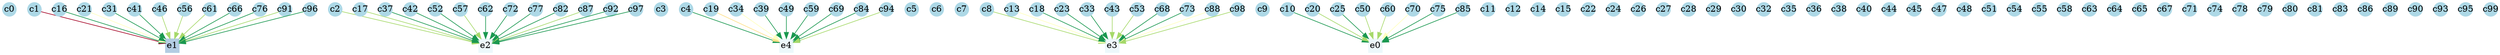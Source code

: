digraph G {
	splines=false;
	c0[shape=circle, color=lightblue,style=filled ,height=0.30, width=0.30, fixedsize=true,];
	c1[shape=circle, color=lightblue,style=filled ,height=0.30, width=0.30, fixedsize=true,];
	c2[shape=circle, color=lightblue,style=filled ,height=0.30, width=0.30, fixedsize=true,];
	c3[shape=circle, color=lightblue,style=filled ,height=0.30, width=0.30, fixedsize=true,];
	c4[shape=circle, color=lightblue,style=filled ,height=0.30, width=0.30, fixedsize=true,];
	c5[shape=circle, color=lightblue,style=filled ,height=0.30, width=0.30, fixedsize=true,];
	c6[shape=circle, color=lightblue,style=filled ,height=0.30, width=0.30, fixedsize=true,];
	c7[shape=circle, color=lightblue,style=filled ,height=0.30, width=0.30, fixedsize=true,];
	c8[shape=circle, color=lightblue,style=filled ,height=0.30, width=0.30, fixedsize=true,];
	c9[shape=circle, color=lightblue,style=filled ,height=0.30, width=0.30, fixedsize=true,];
	c10[shape=circle, color=lightblue,style=filled ,height=0.30, width=0.30, fixedsize=true,];
	c11[shape=circle, color=lightblue,style=filled ,height=0.30, width=0.30, fixedsize=true,];
	c12[shape=circle, color=lightblue,style=filled ,height=0.30, width=0.30, fixedsize=true,];
	c13[shape=circle, color=lightblue,style=filled ,height=0.30, width=0.30, fixedsize=true,];
	c14[shape=circle, color=lightblue,style=filled ,height=0.30, width=0.30, fixedsize=true,];
	c15[shape=circle, color=lightblue,style=filled ,height=0.30, width=0.30, fixedsize=true,];
	c16[shape=circle, color=lightblue,style=filled ,height=0.30, width=0.30, fixedsize=true,];
	c17[shape=circle, color=lightblue,style=filled ,height=0.30, width=0.30, fixedsize=true,];
	c18[shape=circle, color=lightblue,style=filled ,height=0.30, width=0.30, fixedsize=true,];
	c19[shape=circle, color=lightblue,style=filled ,height=0.30, width=0.30, fixedsize=true,];
	c20[shape=circle, color=lightblue,style=filled ,height=0.30, width=0.30, fixedsize=true,];
	c21[shape=circle, color=lightblue,style=filled ,height=0.30, width=0.30, fixedsize=true,];
	c22[shape=circle, color=lightblue,style=filled ,height=0.30, width=0.30, fixedsize=true,];
	c23[shape=circle, color=lightblue,style=filled ,height=0.30, width=0.30, fixedsize=true,];
	c24[shape=circle, color=lightblue,style=filled ,height=0.30, width=0.30, fixedsize=true,];
	c25[shape=circle, color=lightblue,style=filled ,height=0.30, width=0.30, fixedsize=true,];
	c26[shape=circle, color=lightblue,style=filled ,height=0.30, width=0.30, fixedsize=true,];
	c27[shape=circle, color=lightblue,style=filled ,height=0.30, width=0.30, fixedsize=true,];
	c28[shape=circle, color=lightblue,style=filled ,height=0.30, width=0.30, fixedsize=true,];
	c29[shape=circle, color=lightblue,style=filled ,height=0.30, width=0.30, fixedsize=true,];
	c30[shape=circle, color=lightblue,style=filled ,height=0.30, width=0.30, fixedsize=true,];
	c31[shape=circle, color=lightblue,style=filled ,height=0.30, width=0.30, fixedsize=true,];
	c32[shape=circle, color=lightblue,style=filled ,height=0.30, width=0.30, fixedsize=true,];
	c33[shape=circle, color=lightblue,style=filled ,height=0.30, width=0.30, fixedsize=true,];
	c34[shape=circle, color=lightblue,style=filled ,height=0.30, width=0.30, fixedsize=true,];
	c35[shape=circle, color=lightblue,style=filled ,height=0.30, width=0.30, fixedsize=true,];
	c36[shape=circle, color=lightblue,style=filled ,height=0.30, width=0.30, fixedsize=true,];
	c37[shape=circle, color=lightblue,style=filled ,height=0.30, width=0.30, fixedsize=true,];
	c38[shape=circle, color=lightblue,style=filled ,height=0.30, width=0.30, fixedsize=true,];
	c39[shape=circle, color=lightblue,style=filled ,height=0.30, width=0.30, fixedsize=true,];
	c40[shape=circle, color=lightblue,style=filled ,height=0.30, width=0.30, fixedsize=true,];
	c41[shape=circle, color=lightblue,style=filled ,height=0.30, width=0.30, fixedsize=true,];
	c42[shape=circle, color=lightblue,style=filled ,height=0.30, width=0.30, fixedsize=true,];
	c43[shape=circle, color=lightblue,style=filled ,height=0.30, width=0.30, fixedsize=true,];
	c44[shape=circle, color=lightblue,style=filled ,height=0.30, width=0.30, fixedsize=true,];
	c45[shape=circle, color=lightblue,style=filled ,height=0.30, width=0.30, fixedsize=true,];
	c46[shape=circle, color=lightblue,style=filled ,height=0.30, width=0.30, fixedsize=true,];
	c47[shape=circle, color=lightblue,style=filled ,height=0.30, width=0.30, fixedsize=true,];
	c48[shape=circle, color=lightblue,style=filled ,height=0.30, width=0.30, fixedsize=true,];
	c49[shape=circle, color=lightblue,style=filled ,height=0.30, width=0.30, fixedsize=true,];
	c50[shape=circle, color=lightblue,style=filled ,height=0.30, width=0.30, fixedsize=true,];
	c51[shape=circle, color=lightblue,style=filled ,height=0.30, width=0.30, fixedsize=true,];
	c52[shape=circle, color=lightblue,style=filled ,height=0.30, width=0.30, fixedsize=true,];
	c53[shape=circle, color=lightblue,style=filled ,height=0.30, width=0.30, fixedsize=true,];
	c54[shape=circle, color=lightblue,style=filled ,height=0.30, width=0.30, fixedsize=true,];
	c55[shape=circle, color=lightblue,style=filled ,height=0.30, width=0.30, fixedsize=true,];
	c56[shape=circle, color=lightblue,style=filled ,height=0.30, width=0.30, fixedsize=true,];
	c57[shape=circle, color=lightblue,style=filled ,height=0.30, width=0.30, fixedsize=true,];
	c58[shape=circle, color=lightblue,style=filled ,height=0.30, width=0.30, fixedsize=true,];
	c59[shape=circle, color=lightblue,style=filled ,height=0.30, width=0.30, fixedsize=true,];
	c60[shape=circle, color=lightblue,style=filled ,height=0.30, width=0.30, fixedsize=true,];
	c61[shape=circle, color=lightblue,style=filled ,height=0.30, width=0.30, fixedsize=true,];
	c62[shape=circle, color=lightblue,style=filled ,height=0.30, width=0.30, fixedsize=true,];
	c63[shape=circle, color=lightblue,style=filled ,height=0.30, width=0.30, fixedsize=true,];
	c64[shape=circle, color=lightblue,style=filled ,height=0.30, width=0.30, fixedsize=true,];
	c65[shape=circle, color=lightblue,style=filled ,height=0.30, width=0.30, fixedsize=true,];
	c66[shape=circle, color=lightblue,style=filled ,height=0.30, width=0.30, fixedsize=true,];
	c67[shape=circle, color=lightblue,style=filled ,height=0.30, width=0.30, fixedsize=true,];
	c68[shape=circle, color=lightblue,style=filled ,height=0.30, width=0.30, fixedsize=true,];
	c69[shape=circle, color=lightblue,style=filled ,height=0.30, width=0.30, fixedsize=true,];
	c70[shape=circle, color=lightblue,style=filled ,height=0.30, width=0.30, fixedsize=true,];
	c71[shape=circle, color=lightblue,style=filled ,height=0.30, width=0.30, fixedsize=true,];
	c72[shape=circle, color=lightblue,style=filled ,height=0.30, width=0.30, fixedsize=true,];
	c73[shape=circle, color=lightblue,style=filled ,height=0.30, width=0.30, fixedsize=true,];
	c74[shape=circle, color=lightblue,style=filled ,height=0.30, width=0.30, fixedsize=true,];
	c75[shape=circle, color=lightblue,style=filled ,height=0.30, width=0.30, fixedsize=true,];
	c76[shape=circle, color=lightblue,style=filled ,height=0.30, width=0.30, fixedsize=true,];
	c77[shape=circle, color=lightblue,style=filled ,height=0.30, width=0.30, fixedsize=true,];
	c78[shape=circle, color=lightblue,style=filled ,height=0.30, width=0.30, fixedsize=true,];
	c79[shape=circle, color=lightblue,style=filled ,height=0.30, width=0.30, fixedsize=true,];
	c80[shape=circle, color=lightblue,style=filled ,height=0.30, width=0.30, fixedsize=true,];
	c81[shape=circle, color=lightblue,style=filled ,height=0.30, width=0.30, fixedsize=true,];
	c82[shape=circle, color=lightblue,style=filled ,height=0.30, width=0.30, fixedsize=true,];
	c83[shape=circle, color=lightblue,style=filled ,height=0.30, width=0.30, fixedsize=true,];
	c84[shape=circle, color=lightblue,style=filled ,height=0.30, width=0.30, fixedsize=true,];
	c85[shape=circle, color=lightblue,style=filled ,height=0.30, width=0.30, fixedsize=true,];
	c86[shape=circle, color=lightblue,style=filled ,height=0.30, width=0.30, fixedsize=true,];
	c87[shape=circle, color=lightblue,style=filled ,height=0.30, width=0.30, fixedsize=true,];
	c88[shape=circle, color=lightblue,style=filled ,height=0.30, width=0.30, fixedsize=true,];
	c89[shape=circle, color=lightblue,style=filled ,height=0.30, width=0.30, fixedsize=true,];
	c90[shape=circle, color=lightblue,style=filled ,height=0.30, width=0.30, fixedsize=true,];
	c91[shape=circle, color=lightblue,style=filled ,height=0.30, width=0.30, fixedsize=true,];
	c92[shape=circle, color=lightblue,style=filled ,height=0.30, width=0.30, fixedsize=true,];
	c93[shape=circle, color=lightblue,style=filled ,height=0.30, width=0.30, fixedsize=true,];
	c94[shape=circle, color=lightblue,style=filled ,height=0.30, width=0.30, fixedsize=true,];
	c95[shape=circle, color=lightblue,style=filled ,height=0.30, width=0.30, fixedsize=true,];
	c96[shape=circle, color=lightblue,style=filled ,height=0.30, width=0.30, fixedsize=true,];
	c97[shape=circle, color=lightblue,style=filled ,height=0.30, width=0.30, fixedsize=true,];
	c98[shape=circle, color=lightblue,style=filled ,height=0.30, width=0.30, fixedsize=true,];
	c99[shape=circle, color=lightblue,style=filled ,height=0.30, width=0.30, fixedsize=true,];
	e0[shape=box, color="#edf8fb",style=filled ,height=0.30, width=0.30, fixedsize=true,];
	e1[shape=box, color="#b3cde3",style=filled ,height=0.30, width=0.30, fixedsize=true,];
	e2[shape=box, color="#edf8fb",style=filled ,height=0.30, width=0.30, fixedsize=true,];
	e3[shape=box, color="#edf8fb",style=filled ,height=0.30, width=0.30, fixedsize=true,];
	e4[shape=box, color="#edf8fb",style=filled ,height=0.30, width=0.30, fixedsize=true,];
	"c1" -> "e1"[color="#a50026"];
	"c2" -> "e2"[color="#a6d96a"];
	"c4" -> "e4"[color="#1a9850"];
	"c8" -> "e3"[color="#a6d96a"];
	"c10" -> "e0"[color="#1a9850"];
	"c13" -> "e3"[color="#ffffbf"];
	"c16" -> "e1"[color="#1a9850"];
	"c17" -> "e2"[color="#a6d96a"];
	"c18" -> "e3"[color="#1a9850"];
	"c19" -> "e4"[color="#fee08b"];
	"c20" -> "e0"[color="#a6d96a"];
	"c21" -> "e1"[color="#ffffbf"];
	"c23" -> "e3"[color="#1a9850"];
	"c25" -> "e0"[color="#1a9850"];
	"c31" -> "e1"[color="#1a9850"];
	"c33" -> "e3"[color="#1a9850"];
	"c34" -> "e4"[color="#ffffbf"];
	"c37" -> "e2"[color="#1a9850"];
	"c39" -> "e4"[color="#1a9850"];
	"c41" -> "e1"[color="#1a9850"];
	"c42" -> "e2"[color="#1a9850"];
	"c43" -> "e3"[color="#a6d96a"];
	"c46" -> "e1"[color="#a6d96a"];
	"c49" -> "e4"[color="#1a9850"];
	"c50" -> "e0"[color="#a6d96a"];
	"c52" -> "e2"[color="#1a9850"];
	"c53" -> "e3"[color="#a6d96a"];
	"c56" -> "e1"[color="#a6d96a"];
	"c57" -> "e2"[color="#a6d96a"];
	"c59" -> "e4"[color="#1a9850"];
	"c60" -> "e0"[color="#a6d96a"];
	"c61" -> "e1"[color="#a6d96a"];
	"c62" -> "e2"[color="#1a9850"];
	"c66" -> "e1"[color="#1a9850"];
	"c68" -> "e3"[color="#1a9850"];
	"c69" -> "e4"[color="#1a9850"];
	"c70" -> "e0"[color="#ffffbf"];
	"c72" -> "e2"[color="#1a9850"];
	"c73" -> "e3"[color="#1a9850"];
	"c75" -> "e0"[color="#1a9850"];
	"c76" -> "e1"[color="#1a9850"];
	"c77" -> "e2"[color="#1a9850"];
	"c82" -> "e2"[color="#1a9850"];
	"c84" -> "e4"[color="#1a9850"];
	"c85" -> "e0"[color="#1a9850"];
	"c87" -> "e2"[color="#a6d96a"];
	"c88" -> "e3"[color="#ffffbf"];
	"c91" -> "e1"[color="#a6d96a"];
	"c92" -> "e2"[color="#1a9850"];
	"c94" -> "e4"[color="#a6d96a"];
	"c96" -> "e1"[color="#1a9850"];
	"c97" -> "e2"[color="#1a9850"];
	"c98" -> "e3"[color="#a6d96a"];
}